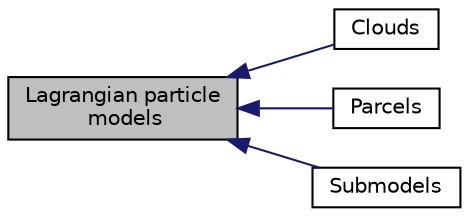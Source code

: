 digraph "Lagrangian particle models"
{
  bgcolor="transparent";
  edge [fontname="Helvetica",fontsize="10",labelfontname="Helvetica",labelfontsize="10"];
  node [fontname="Helvetica",fontsize="10",shape=record];
  rankdir=LR;
  Node0 [label="Lagrangian particle\l models",height=0.2,width=0.4,color="black", fillcolor="grey75", style="filled" fontcolor="black"];
  Node1 [label="Clouds",height=0.2,width=0.4,color="black",URL="$group__grpLagrangianIntermediateClouds.html"];
  Node2 [label="Parcels",height=0.2,width=0.4,color="black",URL="$group__grpLagrangianIntermediateParcels.html"];
  Node3 [label="Submodels",height=0.2,width=0.4,color="black",URL="$group__grpLagrangianIntermediateSubModels.html"];
  Node0->Node1 [shape=plaintext, color="midnightblue", dir="back", style="solid"];
  Node0->Node2 [shape=plaintext, color="midnightblue", dir="back", style="solid"];
  Node0->Node3 [shape=plaintext, color="midnightblue", dir="back", style="solid"];
}
